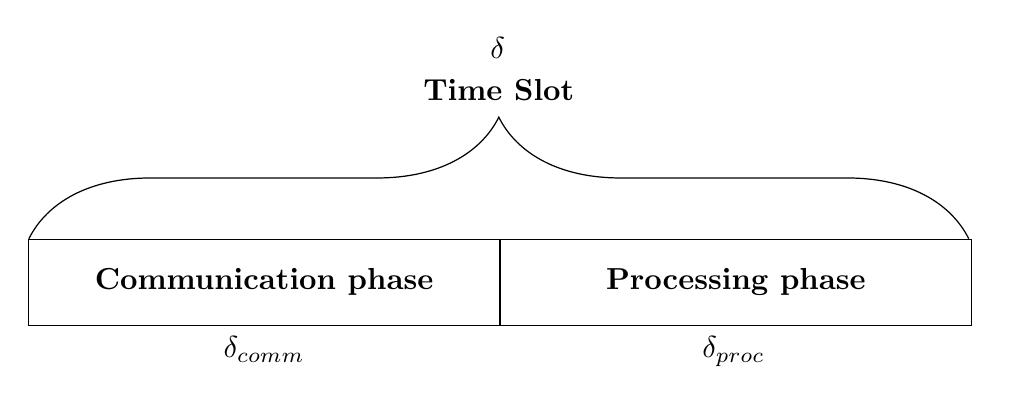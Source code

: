 \resizebox{1\textwidth}{!}{%
\begin{tikzpicture}[scale=\textwidth]
\node[draw, align = center, 
		minimum width=0.45\textwidth, 
		minimum height=10mm,
		label=below:$\delta_{comm}$] 
	(communicating) at (0,0)
	{\textbf{Communication phase}};
\node[draw, right = 0cm of communicating,
		minimum width=0.45\textwidth, 
		minimum height=10mm,
		label=below:$\delta_{proc}$]
	(processing)
	{\textbf{Processing phase}};

\draw [decoration={brace, amplitude=+40pt}, decorate]
    (communicating.north west) -- (processing.north east) node [black,midway,above=+42pt] 
    (linename)
    {\textbf{Time Slot}};	

    \node[align=center,black,anchor=south] at (linename.north) {$\delta$};

\end{tikzpicture}
}%
